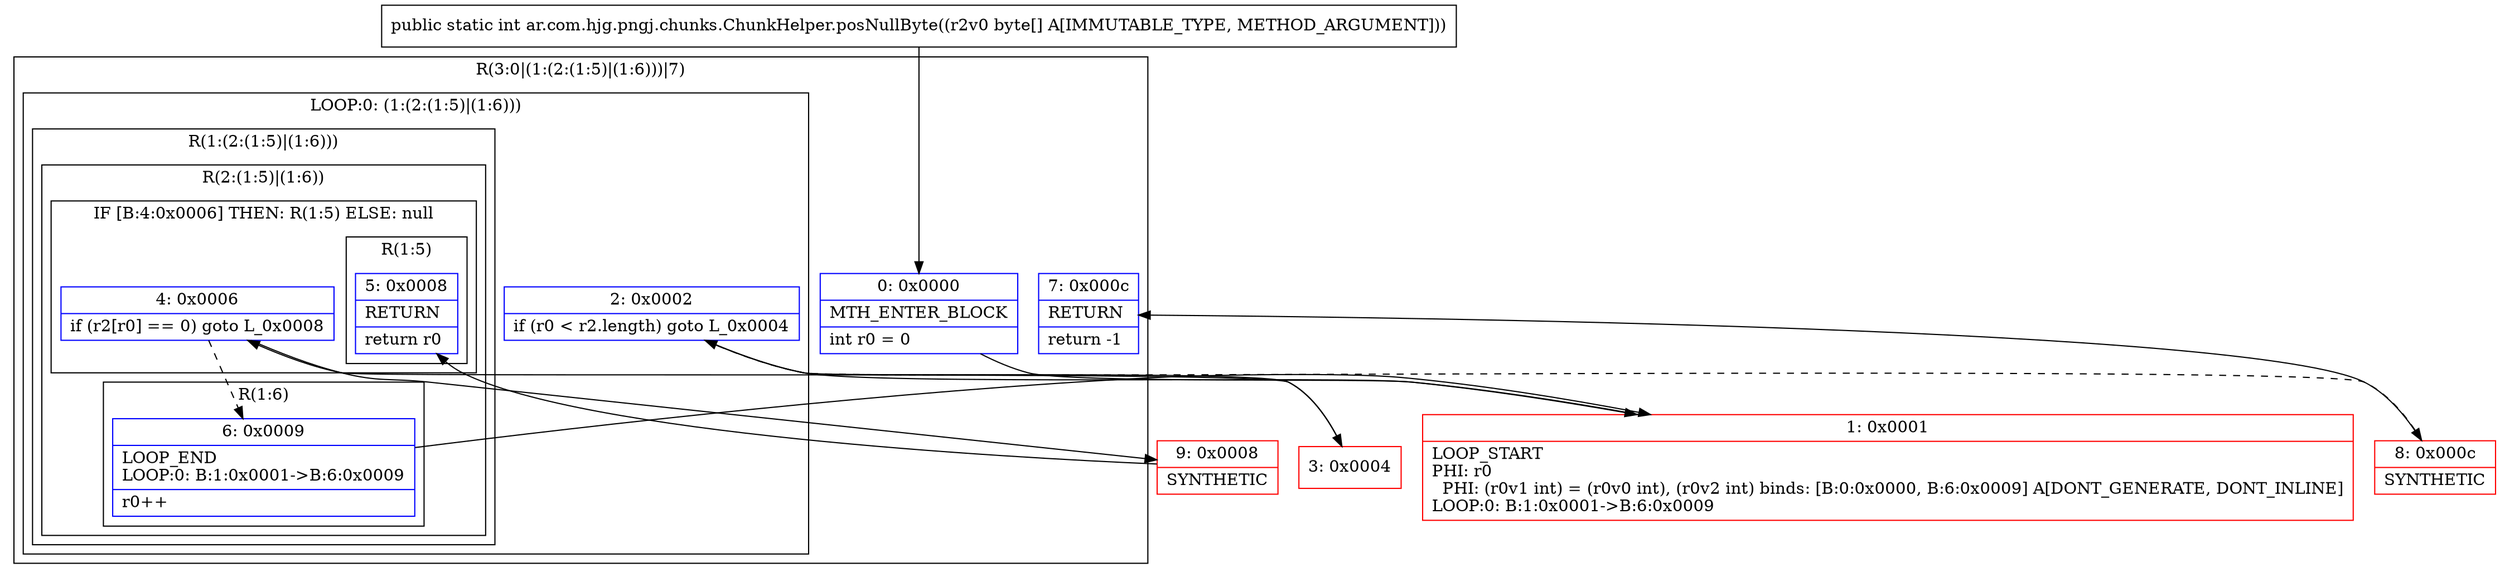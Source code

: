 digraph "CFG forar.com.hjg.pngj.chunks.ChunkHelper.posNullByte([B)I" {
subgraph cluster_Region_818873151 {
label = "R(3:0|(1:(2:(1:5)|(1:6)))|7)";
node [shape=record,color=blue];
Node_0 [shape=record,label="{0\:\ 0x0000|MTH_ENTER_BLOCK\l|int r0 = 0\l}"];
subgraph cluster_LoopRegion_1648014728 {
label = "LOOP:0: (1:(2:(1:5)|(1:6)))";
node [shape=record,color=blue];
Node_2 [shape=record,label="{2\:\ 0x0002|if (r0 \< r2.length) goto L_0x0004\l}"];
subgraph cluster_Region_1992869531 {
label = "R(1:(2:(1:5)|(1:6)))";
node [shape=record,color=blue];
subgraph cluster_Region_2141590189 {
label = "R(2:(1:5)|(1:6))";
node [shape=record,color=blue];
subgraph cluster_IfRegion_1659452759 {
label = "IF [B:4:0x0006] THEN: R(1:5) ELSE: null";
node [shape=record,color=blue];
Node_4 [shape=record,label="{4\:\ 0x0006|if (r2[r0] == 0) goto L_0x0008\l}"];
subgraph cluster_Region_720837838 {
label = "R(1:5)";
node [shape=record,color=blue];
Node_5 [shape=record,label="{5\:\ 0x0008|RETURN\l|return r0\l}"];
}
}
subgraph cluster_Region_1351338498 {
label = "R(1:6)";
node [shape=record,color=blue];
Node_6 [shape=record,label="{6\:\ 0x0009|LOOP_END\lLOOP:0: B:1:0x0001\-\>B:6:0x0009\l|r0++\l}"];
}
}
}
}
Node_7 [shape=record,label="{7\:\ 0x000c|RETURN\l|return \-1\l}"];
}
Node_1 [shape=record,color=red,label="{1\:\ 0x0001|LOOP_START\lPHI: r0 \l  PHI: (r0v1 int) = (r0v0 int), (r0v2 int) binds: [B:0:0x0000, B:6:0x0009] A[DONT_GENERATE, DONT_INLINE]\lLOOP:0: B:1:0x0001\-\>B:6:0x0009\l}"];
Node_3 [shape=record,color=red,label="{3\:\ 0x0004}"];
Node_8 [shape=record,color=red,label="{8\:\ 0x000c|SYNTHETIC\l}"];
Node_9 [shape=record,color=red,label="{9\:\ 0x0008|SYNTHETIC\l}"];
MethodNode[shape=record,label="{public static int ar.com.hjg.pngj.chunks.ChunkHelper.posNullByte((r2v0 byte[] A[IMMUTABLE_TYPE, METHOD_ARGUMENT])) }"];
MethodNode -> Node_0;
Node_0 -> Node_1;
Node_2 -> Node_3;
Node_2 -> Node_8[style=dashed];
Node_4 -> Node_6[style=dashed];
Node_4 -> Node_9;
Node_6 -> Node_1;
Node_1 -> Node_2;
Node_3 -> Node_4;
Node_8 -> Node_7;
Node_9 -> Node_5;
}

